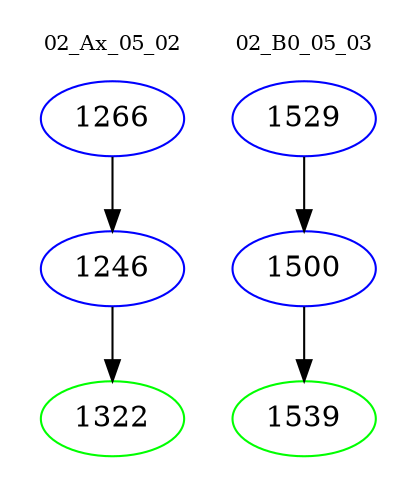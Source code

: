 digraph{
subgraph cluster_0 {
color = white
label = "02_Ax_05_02";
fontsize=10;
T0_1266 [label="1266", color="blue"]
T0_1266 -> T0_1246 [color="black"]
T0_1246 [label="1246", color="blue"]
T0_1246 -> T0_1322 [color="black"]
T0_1322 [label="1322", color="green"]
}
subgraph cluster_1 {
color = white
label = "02_B0_05_03";
fontsize=10;
T1_1529 [label="1529", color="blue"]
T1_1529 -> T1_1500 [color="black"]
T1_1500 [label="1500", color="blue"]
T1_1500 -> T1_1539 [color="black"]
T1_1539 [label="1539", color="green"]
}
}
